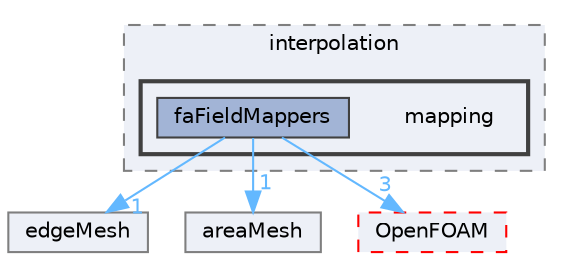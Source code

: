 digraph "src/finiteArea/interpolation/mapping"
{
 // LATEX_PDF_SIZE
  bgcolor="transparent";
  edge [fontname=Helvetica,fontsize=10,labelfontname=Helvetica,labelfontsize=10];
  node [fontname=Helvetica,fontsize=10,shape=box,height=0.2,width=0.4];
  compound=true
  subgraph clusterdir_880b478b7287aa29b2969cd4b71f61be {
    graph [ bgcolor="#edf0f7", pencolor="grey50", label="interpolation", fontname=Helvetica,fontsize=10 style="filled,dashed", URL="dir_880b478b7287aa29b2969cd4b71f61be.html",tooltip=""]
  subgraph clusterdir_13c175f27ee12af18019061fa4f83bf4 {
    graph [ bgcolor="#edf0f7", pencolor="grey25", label="", fontname=Helvetica,fontsize=10 style="filled,bold", URL="dir_13c175f27ee12af18019061fa4f83bf4.html",tooltip=""]
    dir_13c175f27ee12af18019061fa4f83bf4 [shape=plaintext, label="mapping"];
  dir_672e03ec7bc1cdc3e802241c4afc33c1 [label="faFieldMappers", fillcolor="#a2b4d6", color="grey25", style="filled", URL="dir_672e03ec7bc1cdc3e802241c4afc33c1.html",tooltip=""];
  }
  }
  dir_6ef5889ffbfbbd682d743a67e9ce9e17 [label="edgeMesh", fillcolor="#edf0f7", color="grey50", style="filled", URL="dir_6ef5889ffbfbbd682d743a67e9ce9e17.html",tooltip=""];
  dir_aa4bce7a1abbd72ee1f4d02ddf362a3b [label="areaMesh", fillcolor="#edf0f7", color="grey50", style="filled", URL="dir_aa4bce7a1abbd72ee1f4d02ddf362a3b.html",tooltip=""];
  dir_c5473ff19b20e6ec4dfe5c310b3778a8 [label="OpenFOAM", fillcolor="#edf0f7", color="red", style="filled,dashed", URL="dir_c5473ff19b20e6ec4dfe5c310b3778a8.html",tooltip=""];
  dir_672e03ec7bc1cdc3e802241c4afc33c1->dir_6ef5889ffbfbbd682d743a67e9ce9e17 [headlabel="1", labeldistance=1.5 headhref="dir_001286_001111.html" href="dir_001286_001111.html" color="steelblue1" fontcolor="steelblue1"];
  dir_672e03ec7bc1cdc3e802241c4afc33c1->dir_aa4bce7a1abbd72ee1f4d02ddf362a3b [headlabel="1", labeldistance=1.5 headhref="dir_001286_000121.html" href="dir_001286_000121.html" color="steelblue1" fontcolor="steelblue1"];
  dir_672e03ec7bc1cdc3e802241c4afc33c1->dir_c5473ff19b20e6ec4dfe5c310b3778a8 [headlabel="3", labeldistance=1.5 headhref="dir_001286_002695.html" href="dir_001286_002695.html" color="steelblue1" fontcolor="steelblue1"];
}
